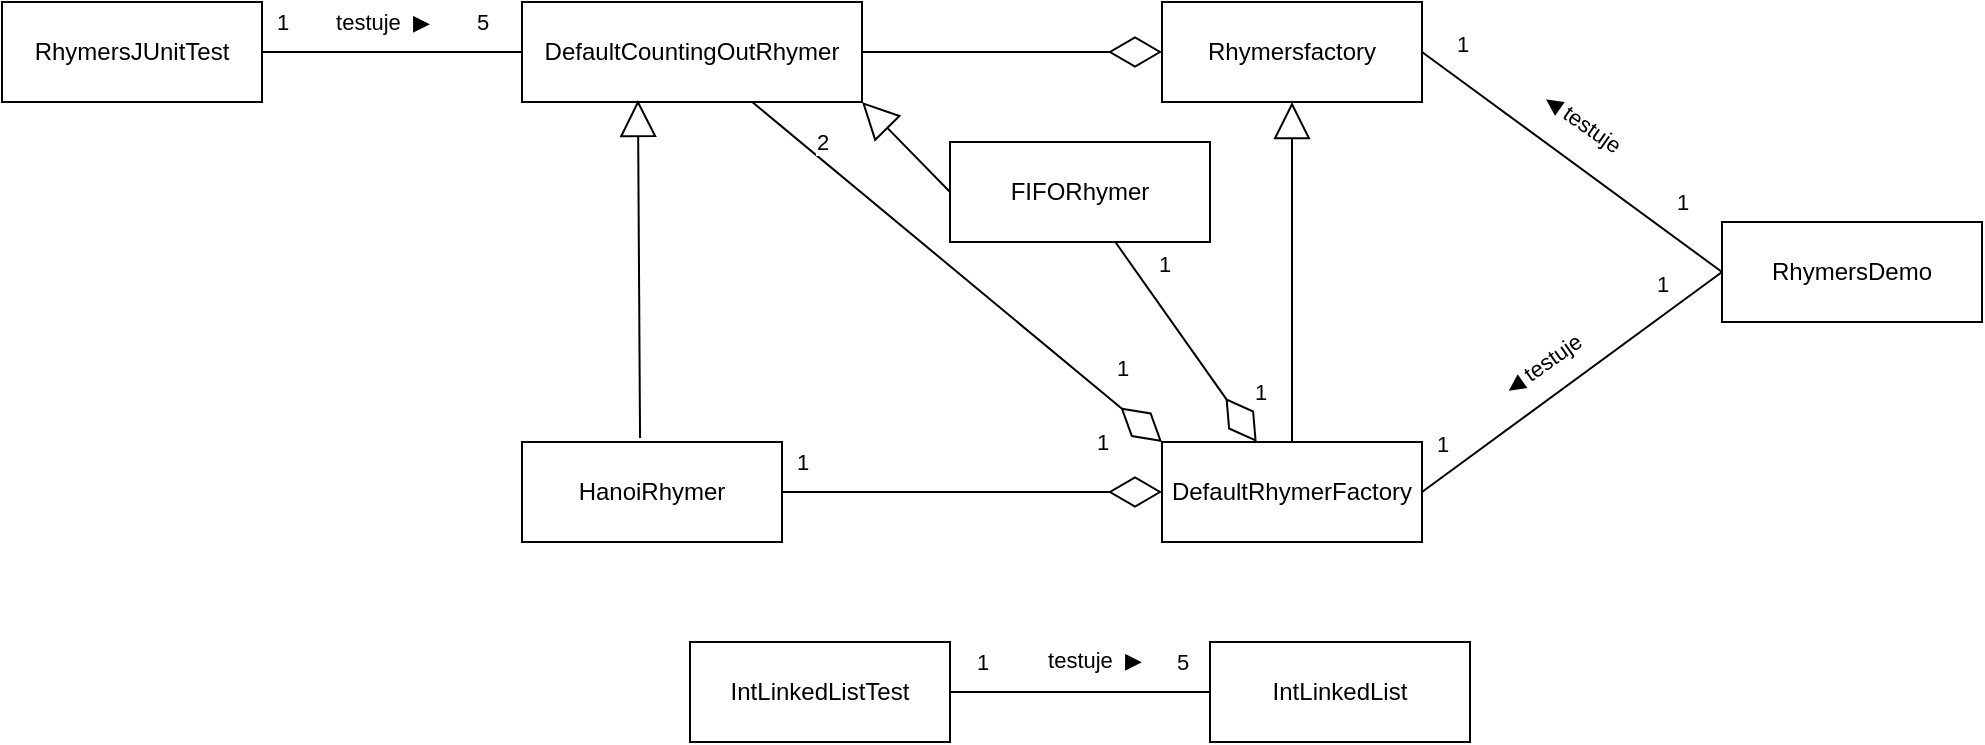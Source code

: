 <mxfile version="24.4.13" type="github">
  <diagram name="Strona-1" id="cDgd7myVllQRQyGmaZzA">
    <mxGraphModel dx="2261" dy="746" grid="1" gridSize="10" guides="1" tooltips="1" connect="1" arrows="1" fold="1" page="1" pageScale="1" pageWidth="827" pageHeight="1169" math="0" shadow="0">
      <root>
        <mxCell id="0" />
        <mxCell id="1" parent="0" />
        <mxCell id="hWHZnMVluy6LuO4f5s4H-1" value="DefaultRhymerFactory" style="html=1;whiteSpace=wrap;" parent="1" vertex="1">
          <mxGeometry x="260" y="390" width="130" height="50" as="geometry" />
        </mxCell>
        <mxCell id="hWHZnMVluy6LuO4f5s4H-2" value="Rhymersfactory" style="html=1;whiteSpace=wrap;" parent="1" vertex="1">
          <mxGeometry x="260" y="170" width="130" height="50" as="geometry" />
        </mxCell>
        <mxCell id="hWHZnMVluy6LuO4f5s4H-3" value="" style="endArrow=block;endSize=16;endFill=0;html=1;rounded=0;entryX=0.5;entryY=1;entryDx=0;entryDy=0;" parent="1" source="hWHZnMVluy6LuO4f5s4H-1" target="hWHZnMVluy6LuO4f5s4H-2" edge="1">
          <mxGeometry width="160" relative="1" as="geometry">
            <mxPoint x="160" y="240" as="sourcePoint" />
            <mxPoint x="216" y="160" as="targetPoint" />
          </mxGeometry>
        </mxCell>
        <mxCell id="hWHZnMVluy6LuO4f5s4H-4" value="DefaultCountingOutRhymer" style="html=1;whiteSpace=wrap;" parent="1" vertex="1">
          <mxGeometry x="-60" y="170" width="170" height="50" as="geometry" />
        </mxCell>
        <mxCell id="hWHZnMVluy6LuO4f5s4H-6" value="HanoiRhymer" style="html=1;whiteSpace=wrap;" parent="1" vertex="1">
          <mxGeometry x="-60" y="390" width="130" height="50" as="geometry" />
        </mxCell>
        <mxCell id="hWHZnMVluy6LuO4f5s4H-7" value="FIFORhymer" style="html=1;whiteSpace=wrap;" parent="1" vertex="1">
          <mxGeometry x="154" y="240" width="130" height="50" as="geometry" />
        </mxCell>
        <mxCell id="hWHZnMVluy6LuO4f5s4H-8" value="" style="endArrow=diamondThin;endFill=0;endSize=24;html=1;rounded=0;" parent="1" source="hWHZnMVluy6LuO4f5s4H-4" target="hWHZnMVluy6LuO4f5s4H-2" edge="1">
          <mxGeometry width="160" relative="1" as="geometry">
            <mxPoint y="680" as="sourcePoint" />
            <mxPoint x="209" y="340" as="targetPoint" />
          </mxGeometry>
        </mxCell>
        <mxCell id="hWHZnMVluy6LuO4f5s4H-12" value="" style="endArrow=diamondThin;endFill=0;endSize=24;html=1;rounded=0;" parent="1" source="hWHZnMVluy6LuO4f5s4H-7" target="hWHZnMVluy6LuO4f5s4H-1" edge="1">
          <mxGeometry width="160" relative="1" as="geometry">
            <mxPoint x="216" y="460" as="sourcePoint" />
            <mxPoint x="304" y="390" as="targetPoint" />
          </mxGeometry>
        </mxCell>
        <mxCell id="4GwAoDzWt5xk7uMhApx6-22" value="1" style="edgeLabel;html=1;align=center;verticalAlign=middle;resizable=0;points=[];" vertex="1" connectable="0" parent="hWHZnMVluy6LuO4f5s4H-12">
          <mxGeometry x="0.687" y="3" relative="1" as="geometry">
            <mxPoint x="10" y="-8" as="offset" />
          </mxGeometry>
        </mxCell>
        <mxCell id="4GwAoDzWt5xk7uMhApx6-23" value="1" style="edgeLabel;html=1;align=center;verticalAlign=middle;resizable=0;points=[];" vertex="1" connectable="0" parent="hWHZnMVluy6LuO4f5s4H-12">
          <mxGeometry x="0.249" y="3" relative="1" as="geometry">
            <mxPoint x="-23" y="-50" as="offset" />
          </mxGeometry>
        </mxCell>
        <mxCell id="hWHZnMVluy6LuO4f5s4H-13" value="" style="endArrow=diamondThin;endFill=0;endSize=24;html=1;rounded=0;" parent="1" source="hWHZnMVluy6LuO4f5s4H-6" target="hWHZnMVluy6LuO4f5s4H-1" edge="1">
          <mxGeometry width="160" relative="1" as="geometry">
            <mxPoint x="226" y="470" as="sourcePoint" />
            <mxPoint x="314" y="400" as="targetPoint" />
          </mxGeometry>
        </mxCell>
        <mxCell id="4GwAoDzWt5xk7uMhApx6-24" value="1" style="edgeLabel;html=1;align=center;verticalAlign=middle;resizable=0;points=[];" vertex="1" connectable="0" parent="hWHZnMVluy6LuO4f5s4H-13">
          <mxGeometry x="-0.084" y="3" relative="1" as="geometry">
            <mxPoint x="73" y="-22" as="offset" />
          </mxGeometry>
        </mxCell>
        <mxCell id="4GwAoDzWt5xk7uMhApx6-25" value="1" style="edgeLabel;html=1;align=center;verticalAlign=middle;resizable=0;points=[];" vertex="1" connectable="0" parent="hWHZnMVluy6LuO4f5s4H-13">
          <mxGeometry x="-0.368" y="1" relative="1" as="geometry">
            <mxPoint x="-50" y="-14" as="offset" />
          </mxGeometry>
        </mxCell>
        <mxCell id="hWHZnMVluy6LuO4f5s4H-14" value="IntLinkedList" style="html=1;whiteSpace=wrap;" parent="1" vertex="1">
          <mxGeometry x="284" y="490" width="130" height="50" as="geometry" />
        </mxCell>
        <mxCell id="hWHZnMVluy6LuO4f5s4H-15" value="IntLinkedListTest" style="html=1;whiteSpace=wrap;" parent="1" vertex="1">
          <mxGeometry x="24" y="490" width="130" height="50" as="geometry" />
        </mxCell>
        <mxCell id="hWHZnMVluy6LuO4f5s4H-16" value="" style="endArrow=block;endSize=16;endFill=0;html=1;rounded=0;entryX=1;entryY=1;entryDx=0;entryDy=0;exitX=0;exitY=0.5;exitDx=0;exitDy=0;" parent="1" source="hWHZnMVluy6LuO4f5s4H-7" target="hWHZnMVluy6LuO4f5s4H-4" edge="1">
          <mxGeometry width="160" relative="1" as="geometry">
            <mxPoint x="180" y="510" as="sourcePoint" />
            <mxPoint x="180" y="400" as="targetPoint" />
          </mxGeometry>
        </mxCell>
        <mxCell id="hWHZnMVluy6LuO4f5s4H-17" value="" style="endArrow=block;endSize=16;endFill=0;html=1;rounded=0;entryX=0.341;entryY=0.98;entryDx=0;entryDy=0;entryPerimeter=0;exitX=0.454;exitY=-0.04;exitDx=0;exitDy=0;exitPerimeter=0;" parent="1" source="hWHZnMVluy6LuO4f5s4H-6" target="hWHZnMVluy6LuO4f5s4H-4" edge="1">
          <mxGeometry width="160" relative="1" as="geometry">
            <mxPoint x="68" y="330" as="sourcePoint" />
            <mxPoint x="2" y="270" as="targetPoint" />
          </mxGeometry>
        </mxCell>
        <mxCell id="hWHZnMVluy6LuO4f5s4H-18" value="RhymersDemo" style="html=1;whiteSpace=wrap;" parent="1" vertex="1">
          <mxGeometry x="540" y="280" width="130" height="50" as="geometry" />
        </mxCell>
        <mxCell id="hWHZnMVluy6LuO4f5s4H-19" value="RhymersJUnitTest" style="html=1;whiteSpace=wrap;" parent="1" vertex="1">
          <mxGeometry x="-320" y="170" width="130" height="50" as="geometry" />
        </mxCell>
        <mxCell id="4GwAoDzWt5xk7uMhApx6-1" value="" style="endArrow=none;html=1;edgeStyle=orthogonalEdgeStyle;rounded=0;" edge="1" parent="1" source="hWHZnMVluy6LuO4f5s4H-14" target="hWHZnMVluy6LuO4f5s4H-15">
          <mxGeometry relative="1" as="geometry">
            <mxPoint x="4" y="400" as="sourcePoint" />
            <mxPoint x="184" y="400" as="targetPoint" />
          </mxGeometry>
        </mxCell>
        <mxCell id="4GwAoDzWt5xk7uMhApx6-2" value="testuje&amp;nbsp; ▶" style="edgeLabel;html=1;align=center;verticalAlign=middle;resizable=0;points=[];" vertex="1" connectable="0" parent="4GwAoDzWt5xk7uMhApx6-1">
          <mxGeometry x="-0.32" y="-1" relative="1" as="geometry">
            <mxPoint x="-370" y="-334" as="offset" />
          </mxGeometry>
        </mxCell>
        <mxCell id="4GwAoDzWt5xk7uMhApx6-16" value="5" style="edgeLabel;html=1;align=center;verticalAlign=middle;resizable=0;points=[];" vertex="1" connectable="0" parent="4GwAoDzWt5xk7uMhApx6-1">
          <mxGeometry x="-0.139" y="3" relative="1" as="geometry">
            <mxPoint x="42" y="-18" as="offset" />
          </mxGeometry>
        </mxCell>
        <mxCell id="4GwAoDzWt5xk7uMhApx6-17" value="1" style="edgeLabel;html=1;align=center;verticalAlign=middle;resizable=0;points=[];" vertex="1" connectable="0" parent="4GwAoDzWt5xk7uMhApx6-1">
          <mxGeometry x="0.185" relative="1" as="geometry">
            <mxPoint x="-37" y="-15" as="offset" />
          </mxGeometry>
        </mxCell>
        <mxCell id="4GwAoDzWt5xk7uMhApx6-7" value="" style="endArrow=none;endFill=0;endSize=12;html=1;rounded=0;exitX=1;exitY=0.5;exitDx=0;exitDy=0;entryX=0;entryY=0.5;entryDx=0;entryDy=0;" edge="1" parent="1" source="hWHZnMVluy6LuO4f5s4H-1" target="hWHZnMVluy6LuO4f5s4H-18">
          <mxGeometry width="160" relative="1" as="geometry">
            <mxPoint x="390" y="480" as="sourcePoint" />
            <mxPoint x="550" y="480" as="targetPoint" />
          </mxGeometry>
        </mxCell>
        <mxCell id="4GwAoDzWt5xk7uMhApx6-14" value="◀ testuje" style="edgeLabel;html=1;align=center;verticalAlign=middle;resizable=0;points=[];rotation=-35;" vertex="1" connectable="0" parent="4GwAoDzWt5xk7uMhApx6-7">
          <mxGeometry x="0.199" y="-2" relative="1" as="geometry">
            <mxPoint x="-31" as="offset" />
          </mxGeometry>
        </mxCell>
        <mxCell id="4GwAoDzWt5xk7uMhApx6-18" value="1" style="edgeLabel;html=1;align=center;verticalAlign=middle;resizable=0;points=[];" vertex="1" connectable="0" parent="4GwAoDzWt5xk7uMhApx6-7">
          <mxGeometry x="-0.51" y="1" relative="1" as="geometry">
            <mxPoint x="-26" y="3" as="offset" />
          </mxGeometry>
        </mxCell>
        <mxCell id="4GwAoDzWt5xk7uMhApx6-19" value="1" style="edgeLabel;html=1;align=center;verticalAlign=middle;resizable=0;points=[];" vertex="1" connectable="0" parent="4GwAoDzWt5xk7uMhApx6-7">
          <mxGeometry x="0.669" relative="1" as="geometry">
            <mxPoint x="-5" y="-13" as="offset" />
          </mxGeometry>
        </mxCell>
        <mxCell id="4GwAoDzWt5xk7uMhApx6-10" value="" style="endArrow=none;endFill=0;endSize=12;html=1;rounded=0;entryX=0;entryY=0.5;entryDx=0;entryDy=0;exitX=1;exitY=0.5;exitDx=0;exitDy=0;" edge="1" parent="1" source="hWHZnMVluy6LuO4f5s4H-2" target="hWHZnMVluy6LuO4f5s4H-18">
          <mxGeometry width="160" relative="1" as="geometry">
            <mxPoint x="400" y="365" as="sourcePoint" />
            <mxPoint x="555" y="300" as="targetPoint" />
          </mxGeometry>
        </mxCell>
        <mxCell id="4GwAoDzWt5xk7uMhApx6-20" value="1" style="edgeLabel;html=1;align=center;verticalAlign=middle;resizable=0;points=[];" vertex="1" connectable="0" parent="4GwAoDzWt5xk7uMhApx6-10">
          <mxGeometry x="0.596" y="2" relative="1" as="geometry">
            <mxPoint x="9" y="-11" as="offset" />
          </mxGeometry>
        </mxCell>
        <mxCell id="4GwAoDzWt5xk7uMhApx6-21" value="1" style="edgeLabel;html=1;align=center;verticalAlign=middle;resizable=0;points=[];" vertex="1" connectable="0" parent="4GwAoDzWt5xk7uMhApx6-10">
          <mxGeometry x="-0.712" y="-3" relative="1" as="geometry">
            <mxPoint y="-23" as="offset" />
          </mxGeometry>
        </mxCell>
        <mxCell id="4GwAoDzWt5xk7uMhApx6-11" value="" style="endArrow=none;endFill=0;endSize=12;html=1;rounded=0;exitX=1;exitY=0.5;exitDx=0;exitDy=0;entryX=0;entryY=0.5;entryDx=0;entryDy=0;" edge="1" parent="1" source="hWHZnMVluy6LuO4f5s4H-19" target="hWHZnMVluy6LuO4f5s4H-4">
          <mxGeometry width="160" relative="1" as="geometry">
            <mxPoint x="-280" y="307.5" as="sourcePoint" />
            <mxPoint x="-125" y="242.5" as="targetPoint" />
          </mxGeometry>
        </mxCell>
        <mxCell id="4GwAoDzWt5xk7uMhApx6-26" value="5" style="edgeLabel;html=1;align=center;verticalAlign=middle;resizable=0;points=[];" vertex="1" connectable="0" parent="4GwAoDzWt5xk7uMhApx6-11">
          <mxGeometry x="0.292" y="-2" relative="1" as="geometry">
            <mxPoint x="26" y="-17" as="offset" />
          </mxGeometry>
        </mxCell>
        <mxCell id="4GwAoDzWt5xk7uMhApx6-27" value="1" style="edgeLabel;html=1;align=center;verticalAlign=middle;resizable=0;points=[];" vertex="1" connectable="0" parent="4GwAoDzWt5xk7uMhApx6-11">
          <mxGeometry x="-0.661" relative="1" as="geometry">
            <mxPoint x="-12" y="-15" as="offset" />
          </mxGeometry>
        </mxCell>
        <mxCell id="4GwAoDzWt5xk7uMhApx6-13" value="testuje&amp;nbsp; ▶" style="edgeLabel;html=1;align=center;verticalAlign=middle;resizable=0;points=[];" vertex="1" connectable="0" parent="1">
          <mxGeometry x="234" y="520" as="geometry">
            <mxPoint x="-8" y="-21" as="offset" />
          </mxGeometry>
        </mxCell>
        <mxCell id="4GwAoDzWt5xk7uMhApx6-15" value="◀ testuje" style="edgeLabel;html=1;align=center;verticalAlign=middle;resizable=0;points=[];rotation=35;" vertex="1" connectable="0" parent="1">
          <mxGeometry x="470.001" y="230.005" as="geometry" />
        </mxCell>
        <mxCell id="4GwAoDzWt5xk7uMhApx6-28" value="" style="endArrow=diamondThin;endFill=0;endSize=24;html=1;rounded=0;entryX=0;entryY=0;entryDx=0;entryDy=0;" edge="1" parent="1" source="hWHZnMVluy6LuO4f5s4H-4" target="hWHZnMVluy6LuO4f5s4H-1">
          <mxGeometry width="160" relative="1" as="geometry">
            <mxPoint x="54" y="240" as="sourcePoint" />
            <mxPoint x="124" y="340" as="targetPoint" />
          </mxGeometry>
        </mxCell>
        <mxCell id="4GwAoDzWt5xk7uMhApx6-29" value="1" style="edgeLabel;html=1;align=center;verticalAlign=middle;resizable=0;points=[];" vertex="1" connectable="0" parent="4GwAoDzWt5xk7uMhApx6-28">
          <mxGeometry x="0.687" y="3" relative="1" as="geometry">
            <mxPoint x="10" y="-8" as="offset" />
          </mxGeometry>
        </mxCell>
        <mxCell id="4GwAoDzWt5xk7uMhApx6-30" value="2" style="edgeLabel;html=1;align=center;verticalAlign=middle;resizable=0;points=[];" vertex="1" connectable="0" parent="4GwAoDzWt5xk7uMhApx6-28">
          <mxGeometry x="0.249" y="3" relative="1" as="geometry">
            <mxPoint x="-95" y="-84" as="offset" />
          </mxGeometry>
        </mxCell>
      </root>
    </mxGraphModel>
  </diagram>
</mxfile>
